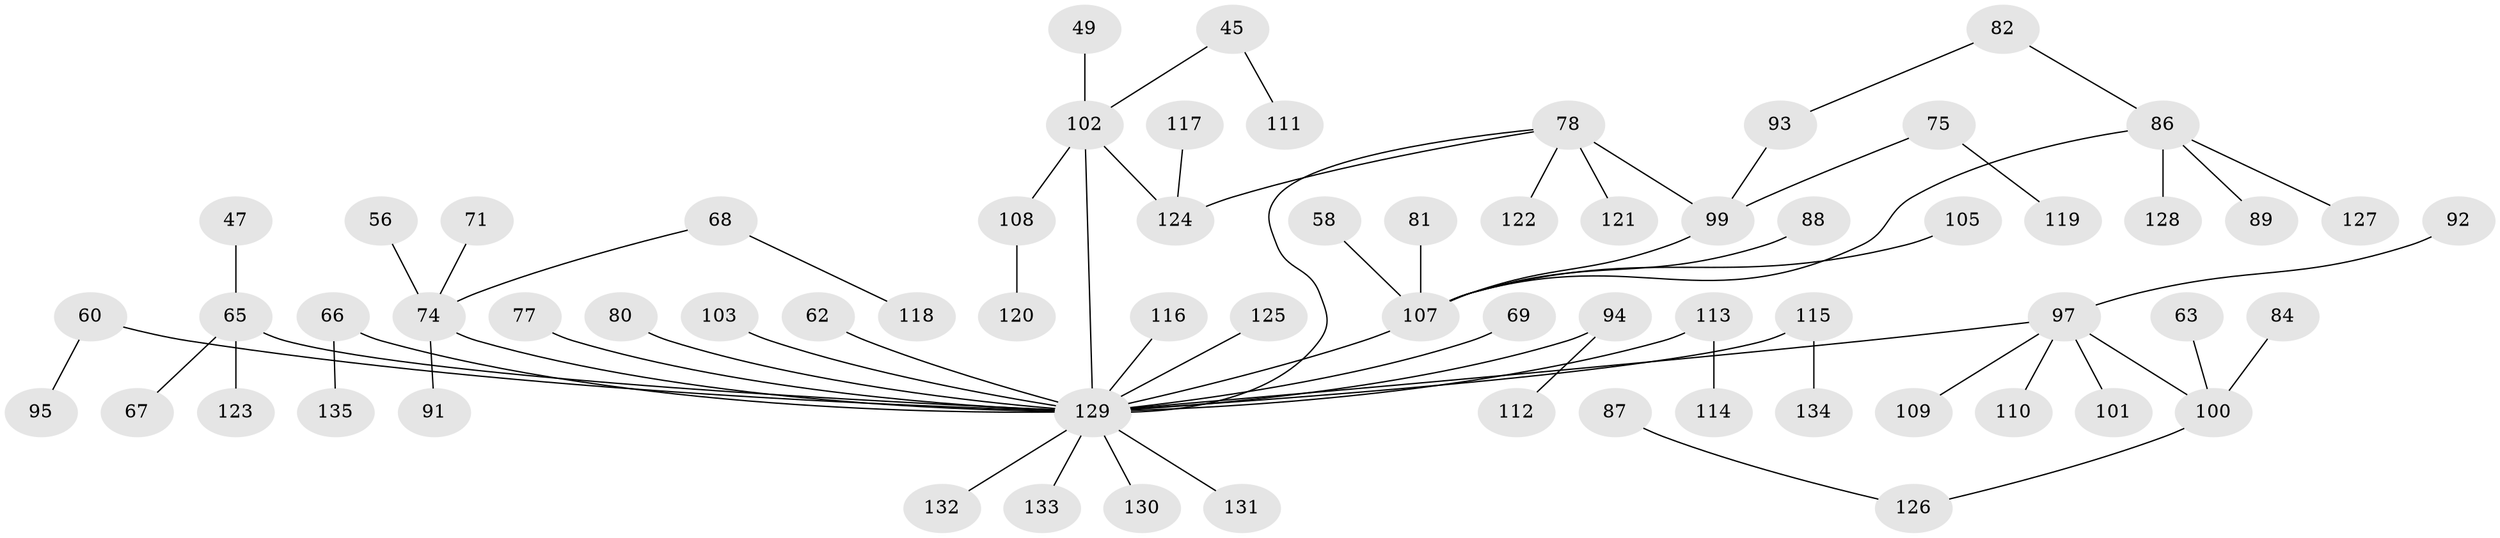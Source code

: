 // original degree distribution, {5: 0.044444444444444446, 6: 0.022222222222222223, 1: 0.45925925925925926, 7: 0.007407407407407408, 3: 0.15555555555555556, 4: 0.06666666666666667, 2: 0.24444444444444444}
// Generated by graph-tools (version 1.1) at 2025/42/03/09/25 04:42:50]
// undirected, 67 vertices, 69 edges
graph export_dot {
graph [start="1"]
  node [color=gray90,style=filled];
  45;
  47;
  49;
  56;
  58;
  60;
  62;
  63;
  65 [super="+40"];
  66;
  67;
  68;
  69;
  71;
  74 [super="+44+22"];
  75;
  77 [super="+38"];
  78 [super="+70"];
  80;
  81;
  82;
  84;
  86 [super="+10"];
  87;
  88;
  89;
  91;
  92;
  93;
  94;
  95;
  97 [super="+85"];
  99 [super="+37"];
  100 [super="+21"];
  101;
  102 [super="+33+34+73+72"];
  103;
  105 [super="+29"];
  107 [super="+48+23"];
  108;
  109;
  110;
  111;
  112;
  113 [super="+90"];
  114;
  115;
  116;
  117;
  118;
  119;
  120;
  121;
  122;
  123;
  124 [super="+96+106"];
  125;
  126 [super="+43"];
  127;
  128;
  129 [super="+9+15+76+13+17+104+24+18+31+54+64+59+52+53+57+98"];
  130;
  131;
  132;
  133;
  134;
  135;
  45 -- 111;
  45 -- 102;
  47 -- 65;
  49 -- 102;
  56 -- 74;
  58 -- 107;
  60 -- 95;
  60 -- 129;
  62 -- 129;
  63 -- 100;
  65 -- 67;
  65 -- 123;
  65 -- 129;
  66 -- 135;
  66 -- 129;
  68 -- 118;
  68 -- 74;
  69 -- 129;
  71 -- 74;
  74 -- 91;
  74 -- 129 [weight=3];
  75 -- 119;
  75 -- 99;
  77 -- 129;
  78 -- 99 [weight=2];
  78 -- 121;
  78 -- 122;
  78 -- 124;
  78 -- 129;
  80 -- 129;
  81 -- 107;
  82 -- 93;
  82 -- 86;
  84 -- 100;
  86 -- 127;
  86 -- 128;
  86 -- 89;
  86 -- 107;
  87 -- 126;
  88 -- 107;
  92 -- 97;
  93 -- 99;
  94 -- 112;
  94 -- 129;
  97 -- 109;
  97 -- 100;
  97 -- 101;
  97 -- 110;
  97 -- 129;
  99 -- 107;
  100 -- 126;
  102 -- 108;
  102 -- 124;
  102 -- 129;
  103 -- 129;
  105 -- 107;
  107 -- 129 [weight=2];
  108 -- 120;
  113 -- 114;
  113 -- 129;
  115 -- 134;
  115 -- 129;
  116 -- 129;
  117 -- 124;
  125 -- 129;
  129 -- 133;
  129 -- 132;
  129 -- 131;
  129 -- 130;
}
